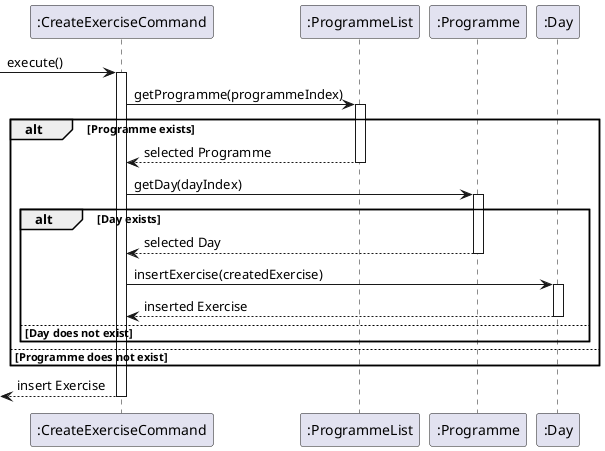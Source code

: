 @startuml
participant ":CreateExerciseCommand" as AddExerciseCommand
participant ":ProgrammeList" as ProgrammeList
participant ":Programme" as Programme
participant ":Day" as Day

-> AddExerciseCommand : execute()
activate AddExerciseCommand

AddExerciseCommand -> ProgrammeList : getProgramme(programmeIndex)
activate ProgrammeList

alt Programme exists
    ProgrammeList --> AddExerciseCommand : selected Programme
    deactivate ProgrammeList

    AddExerciseCommand -> Programme : getDay(dayIndex)
    activate Programme

    alt Day exists
        Programme --> AddExerciseCommand : selected Day
        deactivate Programme

        AddExerciseCommand -> Day: insertExercise(createdExercise)
        activate Day
        Day --> AddExerciseCommand: inserted Exercise
        deactivate Day
    else Day does not exist
    end
    else Programme does not exist
end

<-- AddExerciseCommand  : insert Exercise
deactivate AddExerciseCommand
@enduml